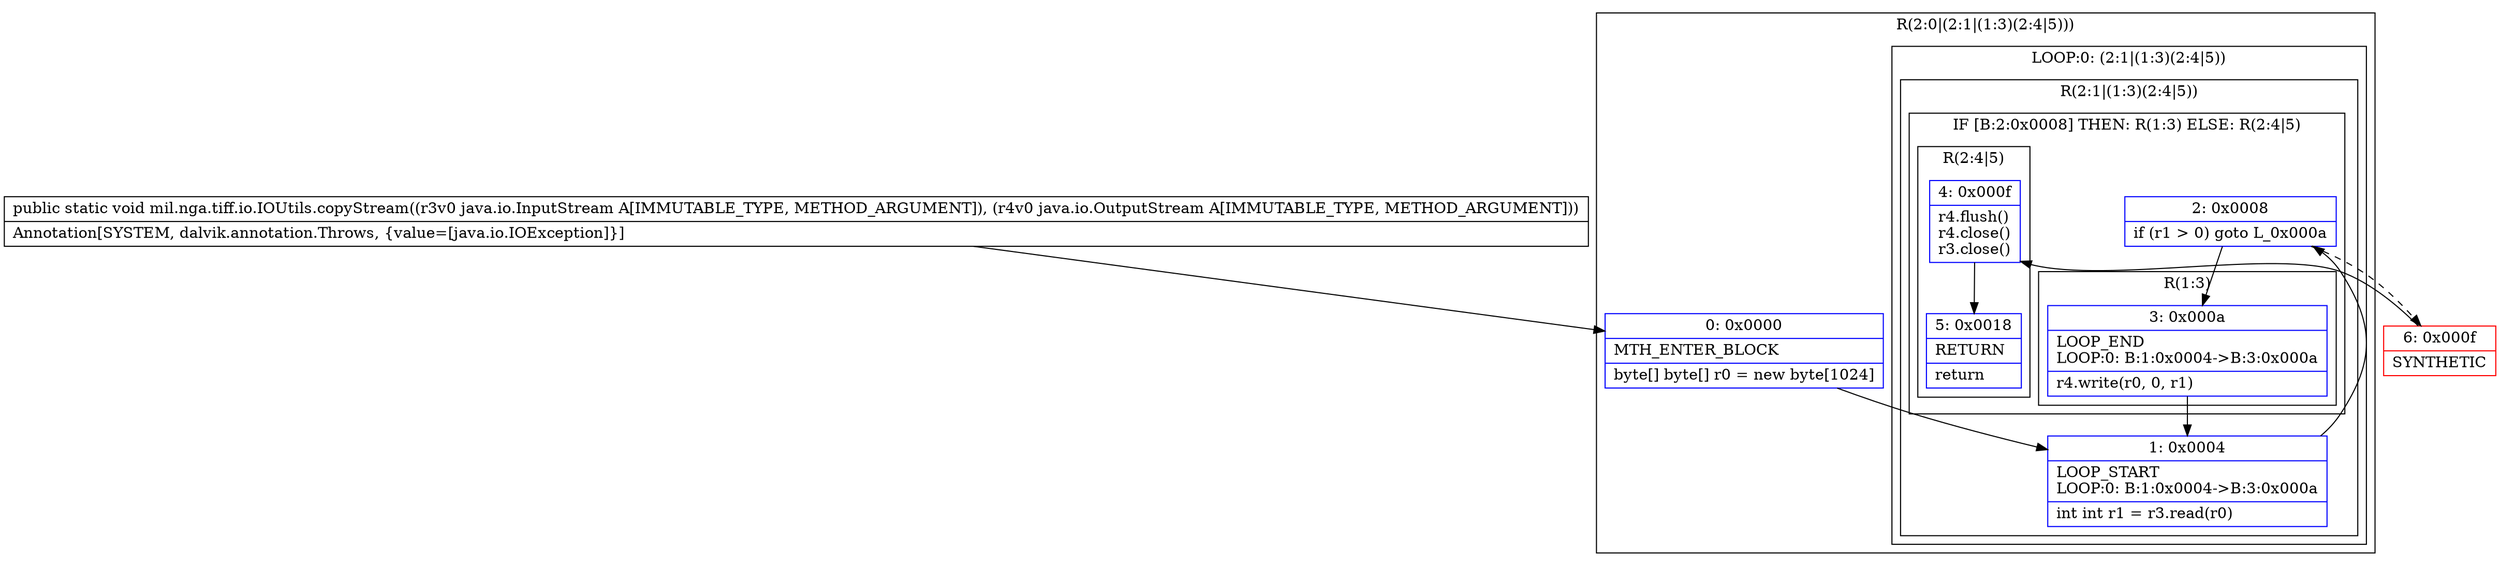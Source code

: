 digraph "CFG formil.nga.tiff.io.IOUtils.copyStream(Ljava\/io\/InputStream;Ljava\/io\/OutputStream;)V" {
subgraph cluster_Region_1652056491 {
label = "R(2:0|(2:1|(1:3)(2:4|5)))";
node [shape=record,color=blue];
Node_0 [shape=record,label="{0\:\ 0x0000|MTH_ENTER_BLOCK\l|byte[] byte[] r0 = new byte[1024]\l}"];
subgraph cluster_LoopRegion_1895294733 {
label = "LOOP:0: (2:1|(1:3)(2:4|5))";
node [shape=record,color=blue];
subgraph cluster_Region_424610056 {
label = "R(2:1|(1:3)(2:4|5))";
node [shape=record,color=blue];
Node_1 [shape=record,label="{1\:\ 0x0004|LOOP_START\lLOOP:0: B:1:0x0004\-\>B:3:0x000a\l|int int r1 = r3.read(r0)\l}"];
subgraph cluster_IfRegion_19368323 {
label = "IF [B:2:0x0008] THEN: R(1:3) ELSE: R(2:4|5)";
node [shape=record,color=blue];
Node_2 [shape=record,label="{2\:\ 0x0008|if (r1 \> 0) goto L_0x000a\l}"];
subgraph cluster_Region_1918171466 {
label = "R(1:3)";
node [shape=record,color=blue];
Node_3 [shape=record,label="{3\:\ 0x000a|LOOP_END\lLOOP:0: B:1:0x0004\-\>B:3:0x000a\l|r4.write(r0, 0, r1)\l}"];
}
subgraph cluster_Region_71136618 {
label = "R(2:4|5)";
node [shape=record,color=blue];
Node_4 [shape=record,label="{4\:\ 0x000f|r4.flush()\lr4.close()\lr3.close()\l}"];
Node_5 [shape=record,label="{5\:\ 0x0018|RETURN\l|return\l}"];
}
}
}
}
}
Node_6 [shape=record,color=red,label="{6\:\ 0x000f|SYNTHETIC\l}"];
MethodNode[shape=record,label="{public static void mil.nga.tiff.io.IOUtils.copyStream((r3v0 java.io.InputStream A[IMMUTABLE_TYPE, METHOD_ARGUMENT]), (r4v0 java.io.OutputStream A[IMMUTABLE_TYPE, METHOD_ARGUMENT]))  | Annotation[SYSTEM, dalvik.annotation.Throws, \{value=[java.io.IOException]\}]\l}"];
MethodNode -> Node_0;
Node_0 -> Node_1;
Node_1 -> Node_2;
Node_2 -> Node_3;
Node_2 -> Node_6[style=dashed];
Node_3 -> Node_1;
Node_4 -> Node_5;
Node_6 -> Node_4;
}

